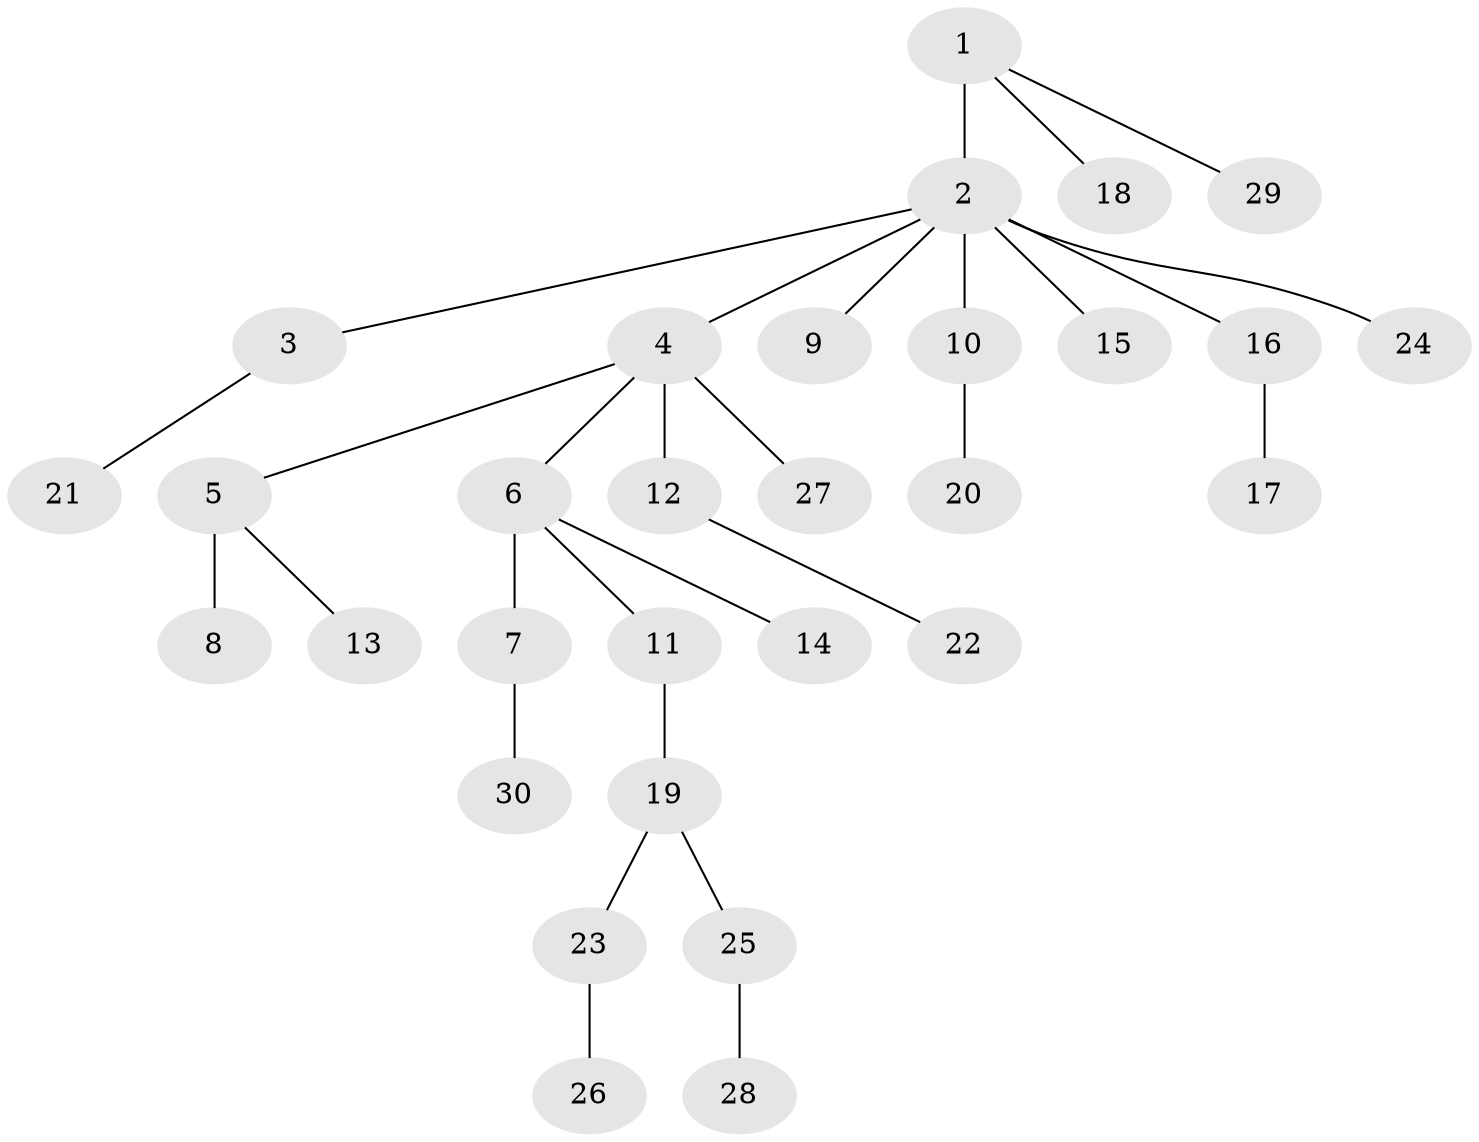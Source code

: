 // original degree distribution, {3: 0.0707070707070707, 18: 0.010101010101010102, 1: 0.6666666666666666, 4: 0.030303030303030304, 12: 0.010101010101010102, 8: 0.010101010101010102, 10: 0.010101010101010102, 2: 0.1717171717171717, 9: 0.010101010101010102, 6: 0.010101010101010102}
// Generated by graph-tools (version 1.1) at 2025/50/03/04/25 22:50:09]
// undirected, 30 vertices, 29 edges
graph export_dot {
  node [color=gray90,style=filled];
  1;
  2;
  3;
  4;
  5;
  6;
  7;
  8;
  9;
  10;
  11;
  12;
  13;
  14;
  15;
  16;
  17;
  18;
  19;
  20;
  21;
  22;
  23;
  24;
  25;
  26;
  27;
  28;
  29;
  30;
  1 -- 2 [weight=9.0];
  1 -- 18 [weight=1.0];
  1 -- 29 [weight=1.0];
  2 -- 3 [weight=1.0];
  2 -- 4 [weight=1.0];
  2 -- 9 [weight=1.0];
  2 -- 10 [weight=1.0];
  2 -- 15 [weight=1.0];
  2 -- 16 [weight=1.0];
  2 -- 24 [weight=1.0];
  3 -- 21 [weight=1.0];
  4 -- 5 [weight=1.0];
  4 -- 6 [weight=1.0];
  4 -- 12 [weight=6.0];
  4 -- 27 [weight=1.0];
  5 -- 8 [weight=4.0];
  5 -- 13 [weight=1.0];
  6 -- 7 [weight=5.0];
  6 -- 11 [weight=1.0];
  6 -- 14 [weight=1.0];
  7 -- 30 [weight=1.0];
  10 -- 20 [weight=1.0];
  11 -- 19 [weight=1.0];
  12 -- 22 [weight=1.0];
  16 -- 17 [weight=6.0];
  19 -- 23 [weight=1.0];
  19 -- 25 [weight=1.0];
  23 -- 26 [weight=1.0];
  25 -- 28 [weight=1.0];
}
